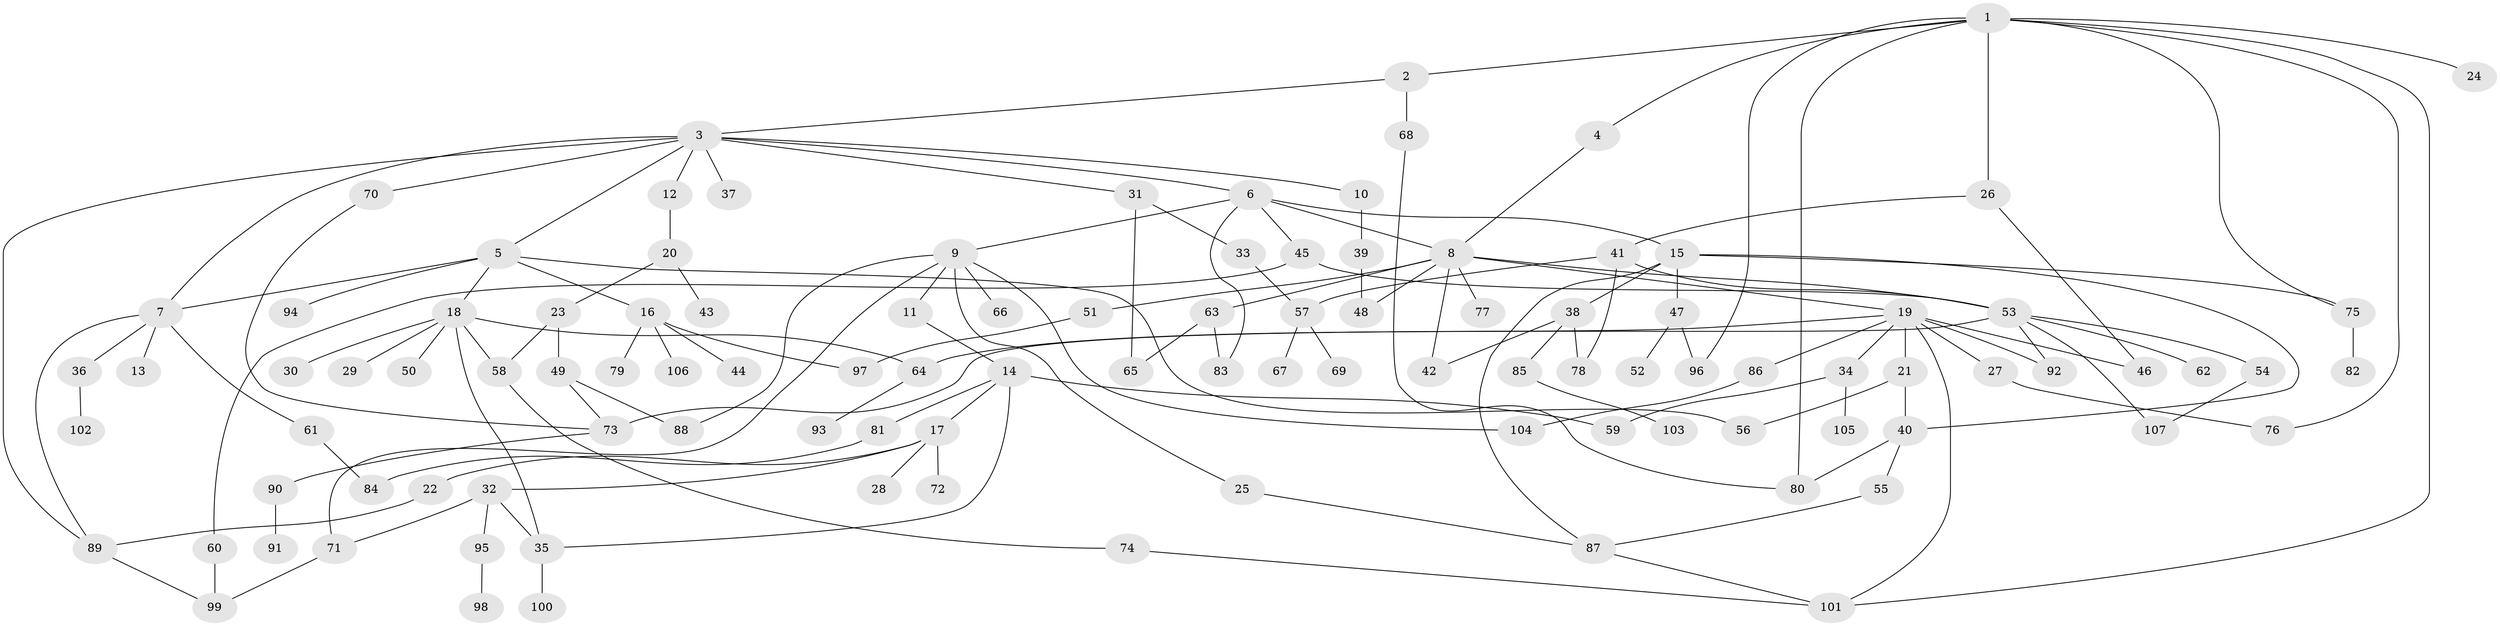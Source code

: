 // Generated by graph-tools (version 1.1) at 2025/10/02/27/25 16:10:53]
// undirected, 107 vertices, 147 edges
graph export_dot {
graph [start="1"]
  node [color=gray90,style=filled];
  1;
  2;
  3;
  4;
  5;
  6;
  7;
  8;
  9;
  10;
  11;
  12;
  13;
  14;
  15;
  16;
  17;
  18;
  19;
  20;
  21;
  22;
  23;
  24;
  25;
  26;
  27;
  28;
  29;
  30;
  31;
  32;
  33;
  34;
  35;
  36;
  37;
  38;
  39;
  40;
  41;
  42;
  43;
  44;
  45;
  46;
  47;
  48;
  49;
  50;
  51;
  52;
  53;
  54;
  55;
  56;
  57;
  58;
  59;
  60;
  61;
  62;
  63;
  64;
  65;
  66;
  67;
  68;
  69;
  70;
  71;
  72;
  73;
  74;
  75;
  76;
  77;
  78;
  79;
  80;
  81;
  82;
  83;
  84;
  85;
  86;
  87;
  88;
  89;
  90;
  91;
  92;
  93;
  94;
  95;
  96;
  97;
  98;
  99;
  100;
  101;
  102;
  103;
  104;
  105;
  106;
  107;
  1 -- 2;
  1 -- 4;
  1 -- 24;
  1 -- 26;
  1 -- 75;
  1 -- 96;
  1 -- 80;
  1 -- 101;
  1 -- 76;
  2 -- 3;
  2 -- 68;
  3 -- 5;
  3 -- 6;
  3 -- 10;
  3 -- 12;
  3 -- 31;
  3 -- 37;
  3 -- 70;
  3 -- 89;
  3 -- 7;
  4 -- 8;
  5 -- 7;
  5 -- 16;
  5 -- 18;
  5 -- 94;
  5 -- 56;
  6 -- 8;
  6 -- 9;
  6 -- 15;
  6 -- 45;
  6 -- 83;
  7 -- 13;
  7 -- 36;
  7 -- 61;
  7 -- 89;
  8 -- 19;
  8 -- 42;
  8 -- 51;
  8 -- 63;
  8 -- 77;
  8 -- 48;
  8 -- 53;
  9 -- 11;
  9 -- 25;
  9 -- 66;
  9 -- 71;
  9 -- 88;
  9 -- 104;
  10 -- 39;
  11 -- 14;
  12 -- 20;
  14 -- 17;
  14 -- 59;
  14 -- 81;
  14 -- 35;
  15 -- 38;
  15 -- 47;
  15 -- 87;
  15 -- 40;
  15 -- 75;
  16 -- 44;
  16 -- 79;
  16 -- 106;
  16 -- 97;
  17 -- 22;
  17 -- 28;
  17 -- 32;
  17 -- 72;
  18 -- 29;
  18 -- 30;
  18 -- 50;
  18 -- 58;
  18 -- 64;
  18 -- 35;
  19 -- 21;
  19 -- 27;
  19 -- 34;
  19 -- 46;
  19 -- 64;
  19 -- 86;
  19 -- 92;
  19 -- 101;
  20 -- 23;
  20 -- 43;
  21 -- 40;
  21 -- 56;
  22 -- 89;
  23 -- 49;
  23 -- 58;
  25 -- 87;
  26 -- 41;
  26 -- 46;
  27 -- 76;
  31 -- 33;
  31 -- 65;
  32 -- 35;
  32 -- 95;
  32 -- 71;
  33 -- 57;
  34 -- 105;
  34 -- 59;
  35 -- 100;
  36 -- 102;
  38 -- 78;
  38 -- 85;
  38 -- 42;
  39 -- 48;
  40 -- 55;
  40 -- 80;
  41 -- 57;
  41 -- 53;
  41 -- 78;
  45 -- 53;
  45 -- 60;
  47 -- 52;
  47 -- 96;
  49 -- 73;
  49 -- 88;
  51 -- 97;
  53 -- 54;
  53 -- 62;
  53 -- 107;
  53 -- 73;
  53 -- 92;
  54 -- 107;
  55 -- 87;
  57 -- 67;
  57 -- 69;
  58 -- 74;
  60 -- 99;
  61 -- 84;
  63 -- 65;
  63 -- 83;
  64 -- 93;
  68 -- 80;
  70 -- 73;
  71 -- 99;
  73 -- 90;
  74 -- 101;
  75 -- 82;
  81 -- 84;
  85 -- 103;
  86 -- 104;
  87 -- 101;
  89 -- 99;
  90 -- 91;
  95 -- 98;
}
